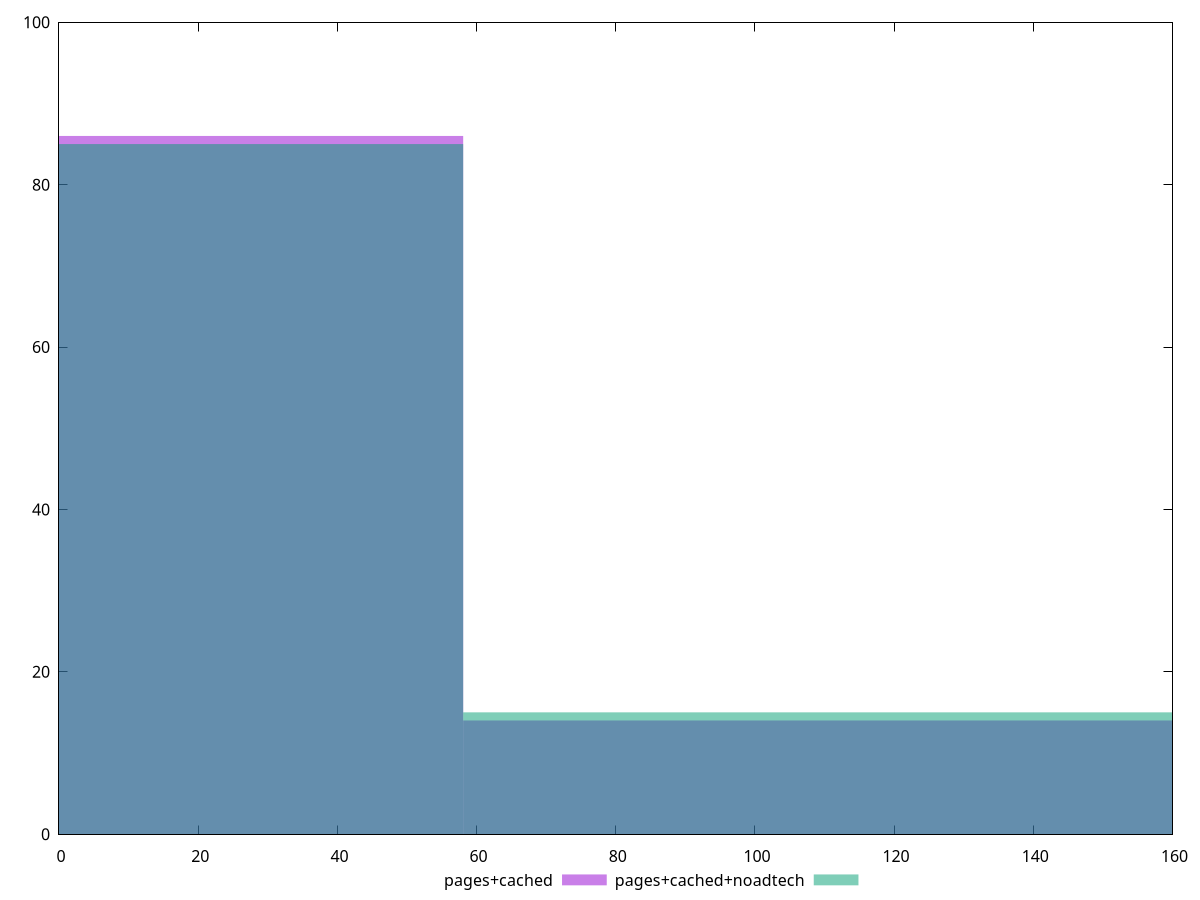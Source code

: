 reset

$pagesCached <<EOF
0 86
116.15395752625837 14
EOF

$pagesCachedNoadtech <<EOF
0 85
116.15395752625837 15
EOF

set key outside below
set boxwidth 116.15395752625837
set xrange [0:160]
set yrange [0:100]
set trange [0:100]
set style fill transparent solid 0.5 noborder
set terminal svg size 640, 500 enhanced background rgb 'white'
set output "report_00018_2021-02-10T15-25-16.877Z/unminified-javascript/comparison/histogram/1_vs_2.svg"

plot $pagesCached title "pages+cached" with boxes, \
     $pagesCachedNoadtech title "pages+cached+noadtech" with boxes

reset
